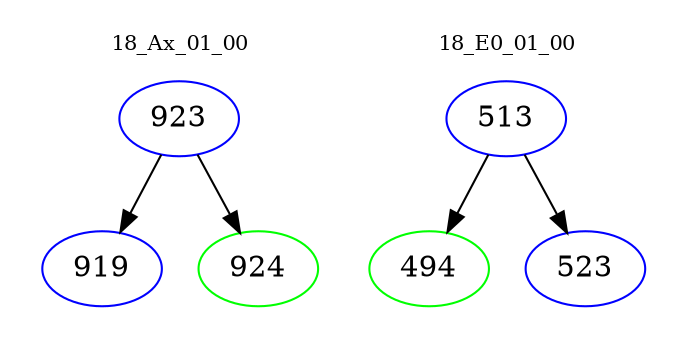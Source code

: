 digraph{
subgraph cluster_0 {
color = white
label = "18_Ax_01_00";
fontsize=10;
T0_923 [label="923", color="blue"]
T0_923 -> T0_919 [color="black"]
T0_919 [label="919", color="blue"]
T0_923 -> T0_924 [color="black"]
T0_924 [label="924", color="green"]
}
subgraph cluster_1 {
color = white
label = "18_E0_01_00";
fontsize=10;
T1_513 [label="513", color="blue"]
T1_513 -> T1_494 [color="black"]
T1_494 [label="494", color="green"]
T1_513 -> T1_523 [color="black"]
T1_523 [label="523", color="blue"]
}
}
